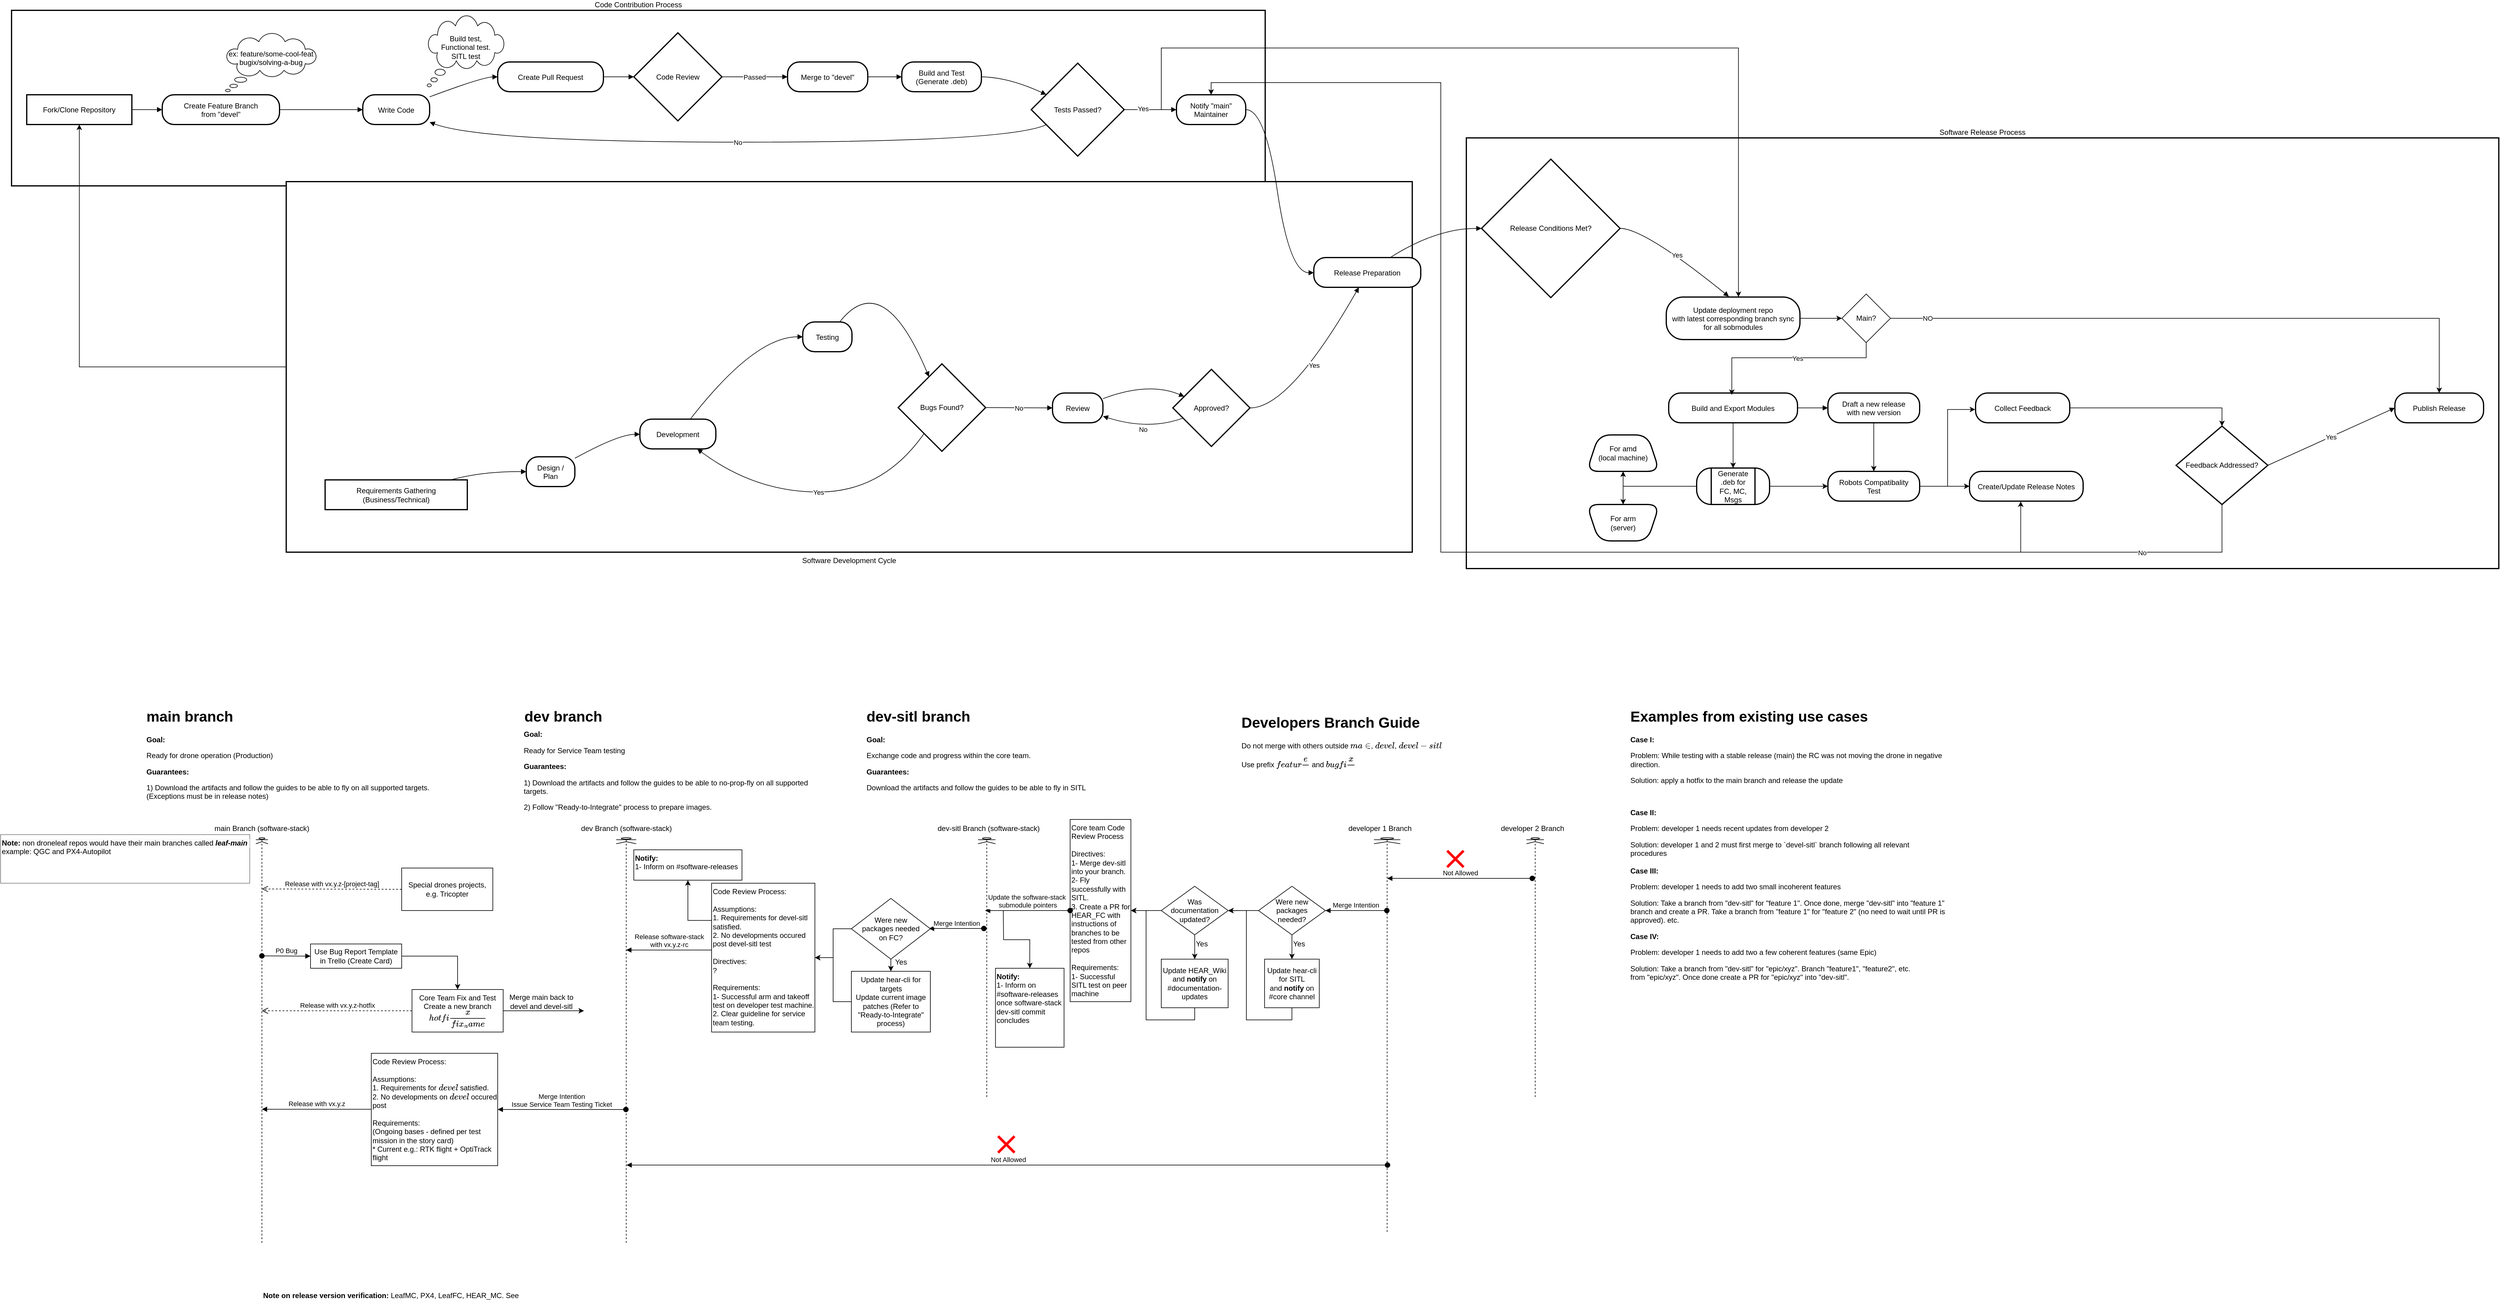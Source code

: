 <mxfile version="26.0.4">
  <diagram name="Page-1" id="acR1WmfLHcCQmbg5mVH3">
    <mxGraphModel dx="1417" dy="1463" grid="1" gridSize="10" guides="1" tooltips="1" connect="1" arrows="1" fold="1" page="1" pageScale="1" pageWidth="850" pageHeight="1100" math="0" shadow="0">
      <root>
        <mxCell id="0" />
        <mxCell id="1" parent="0" />
        <mxCell id="2" value="Software Release Process" style="whiteSpace=wrap;strokeWidth=2;labelPosition=center;verticalLabelPosition=top;align=center;verticalAlign=bottom;" parent="1" vertex="1">
          <mxGeometry x="2402" y="218" width="1699" height="709" as="geometry" />
        </mxCell>
        <mxCell id="3" value="Code Contribution Process" style="whiteSpace=wrap;strokeWidth=2;labelPosition=center;verticalLabelPosition=top;align=center;verticalAlign=bottom;" parent="1" vertex="1">
          <mxGeometry x="8" y="8" width="2063" height="289" as="geometry" />
        </mxCell>
        <mxCell id="6xC_1-eXzZIWzVH8nCW7-71" style="edgeStyle=orthogonalEdgeStyle;rounded=0;orthogonalLoop=1;jettySize=auto;html=1;" parent="1" source="4" target="13" edge="1">
          <mxGeometry relative="1" as="geometry" />
        </mxCell>
        <mxCell id="4" value="Software Development Cycle" style="whiteSpace=wrap;strokeWidth=2;labelPosition=center;verticalLabelPosition=bottom;align=center;verticalAlign=top;" parent="1" vertex="1">
          <mxGeometry x="460" y="290" width="1853" height="610" as="geometry" />
        </mxCell>
        <mxCell id="5" value="Requirements Gathering &#xa;(Business/Technical)" style="whiteSpace=wrap;strokeWidth=2;" parent="1" vertex="1">
          <mxGeometry x="524" y="781" width="234" height="49" as="geometry" />
        </mxCell>
        <mxCell id="6" value="Design /&#xa;Plan" style="rounded=1;arcSize=40;strokeWidth=2" parent="1" vertex="1">
          <mxGeometry x="855" y="743" width="80" height="49" as="geometry" />
        </mxCell>
        <mxCell id="7" value="Development" style="rounded=1;arcSize=40;strokeWidth=2" parent="1" vertex="1">
          <mxGeometry x="1042" y="681" width="125" height="49" as="geometry" />
        </mxCell>
        <mxCell id="8" value="Testing" style="rounded=1;arcSize=40;strokeWidth=2" parent="1" vertex="1">
          <mxGeometry x="1310" y="521" width="81" height="49" as="geometry" />
        </mxCell>
        <mxCell id="9" value="Bugs Found?" style="rhombus;strokeWidth=2;whiteSpace=wrap;" parent="1" vertex="1">
          <mxGeometry x="1467" y="590" width="144" height="144" as="geometry" />
        </mxCell>
        <mxCell id="10" value="Review" style="rounded=1;arcSize=40;strokeWidth=2" parent="1" vertex="1">
          <mxGeometry x="1721" y="638" width="83" height="49" as="geometry" />
        </mxCell>
        <mxCell id="11" value="Approved?" style="rhombus;strokeWidth=2;whiteSpace=wrap;" parent="1" vertex="1">
          <mxGeometry x="1919" y="599" width="127" height="127" as="geometry" />
        </mxCell>
        <mxCell id="12" value="Release Preparation" style="rounded=1;arcSize=40;strokeWidth=2" parent="1" vertex="1">
          <mxGeometry x="2151" y="415" width="176" height="49" as="geometry" />
        </mxCell>
        <mxCell id="13" value="Fork/Clone Repository" style="whiteSpace=wrap;strokeWidth=2;" parent="1" vertex="1">
          <mxGeometry x="33" y="147" width="173" height="49" as="geometry" />
        </mxCell>
        <mxCell id="14" value="Create Feature Branch&#xa;from &quot;devel&quot;" style="rounded=1;arcSize=40;strokeWidth=2" parent="1" vertex="1">
          <mxGeometry x="256" y="147" width="193" height="49" as="geometry" />
        </mxCell>
        <mxCell id="15" value="Write Code" style="rounded=1;arcSize=40;strokeWidth=2" parent="1" vertex="1">
          <mxGeometry x="586" y="147" width="110" height="49" as="geometry" />
        </mxCell>
        <mxCell id="16" value="Create Pull Request" style="rounded=1;arcSize=40;strokeWidth=2" parent="1" vertex="1">
          <mxGeometry x="808" y="93" width="174" height="49" as="geometry" />
        </mxCell>
        <mxCell id="17" value="Code Review" style="rhombus;strokeWidth=2;whiteSpace=wrap;" parent="1" vertex="1">
          <mxGeometry x="1032" y="45" width="145" height="145" as="geometry" />
        </mxCell>
        <mxCell id="18" value="Merge to &quot;devel&quot;" style="rounded=1;arcSize=40;strokeWidth=2" parent="1" vertex="1">
          <mxGeometry x="1285" y="93" width="132" height="49" as="geometry" />
        </mxCell>
        <mxCell id="19" value="Build and Test&#xa;(Generate .deb)" style="rounded=1;arcSize=40;strokeWidth=2" parent="1" vertex="1">
          <mxGeometry x="1473" y="93" width="131" height="49" as="geometry" />
        </mxCell>
        <mxCell id="20" value="Tests Passed?" style="rhombus;strokeWidth=2;whiteSpace=wrap;" parent="1" vertex="1">
          <mxGeometry x="1686" y="95" width="153" height="153" as="geometry" />
        </mxCell>
        <mxCell id="21" value="Notify &quot;main&quot;&#xa;Maintainer" style="rounded=1;arcSize=40;strokeWidth=2" parent="1" vertex="1">
          <mxGeometry x="1925" y="147" width="114" height="49" as="geometry" />
        </mxCell>
        <mxCell id="22" value="Release Conditions Met?" style="rhombus;strokeWidth=2;whiteSpace=wrap;" parent="1" vertex="1">
          <mxGeometry x="2427" y="253" width="228" height="228" as="geometry" />
        </mxCell>
        <mxCell id="6xC_1-eXzZIWzVH8nCW7-74" value="" style="edgeStyle=orthogonalEdgeStyle;rounded=0;orthogonalLoop=1;jettySize=auto;html=1;" parent="1" source="23" target="6xC_1-eXzZIWzVH8nCW7-73" edge="1">
          <mxGeometry relative="1" as="geometry" />
        </mxCell>
        <mxCell id="23" value="Build and Export Modules" style="rounded=1;arcSize=40;strokeWidth=2" parent="1" vertex="1">
          <mxGeometry x="2735" y="638" width="212" height="49" as="geometry" />
        </mxCell>
        <mxCell id="HBGhVWQaQl0VbPI2pzWm-71" style="edgeStyle=orthogonalEdgeStyle;rounded=0;orthogonalLoop=1;jettySize=auto;html=1;" parent="1" source="24" target="HBGhVWQaQl0VbPI2pzWm-70" edge="1">
          <mxGeometry relative="1" as="geometry" />
        </mxCell>
        <mxCell id="24" value="Draft a new release&#xa;with new version" style="rounded=1;arcSize=40;strokeWidth=2" parent="1" vertex="1">
          <mxGeometry x="2997" y="638" width="151" height="49" as="geometry" />
        </mxCell>
        <mxCell id="25" value="Create/Update Release Notes" style="rounded=1;arcSize=40;strokeWidth=2" parent="1" vertex="1">
          <mxGeometry x="3230" y="767" width="187" height="49" as="geometry" />
        </mxCell>
        <mxCell id="HBGhVWQaQl0VbPI2pzWm-75" style="edgeStyle=orthogonalEdgeStyle;rounded=0;orthogonalLoop=1;jettySize=auto;html=1;entryX=0.5;entryY=0;entryDx=0;entryDy=0;" parent="1" source="26" target="27" edge="1">
          <mxGeometry relative="1" as="geometry" />
        </mxCell>
        <mxCell id="26" value="Collect Feedback" style="rounded=1;arcSize=40;strokeWidth=2" parent="1" vertex="1">
          <mxGeometry x="3240" y="638" width="155" height="49" as="geometry" />
        </mxCell>
        <mxCell id="HBGhVWQaQl0VbPI2pzWm-78" style="edgeStyle=orthogonalEdgeStyle;rounded=0;orthogonalLoop=1;jettySize=auto;html=1;entryX=0.5;entryY=0;entryDx=0;entryDy=0;" parent="1" source="27" target="21" edge="1">
          <mxGeometry relative="1" as="geometry">
            <Array as="points">
              <mxPoint x="3646" y="900" />
              <mxPoint x="2360" y="900" />
              <mxPoint x="2360" y="127" />
              <mxPoint x="1982" y="127" />
            </Array>
          </mxGeometry>
        </mxCell>
        <mxCell id="27" value="Feedback Addressed?" style="rhombus;strokeWidth=2;whiteSpace=wrap;" parent="1" vertex="1">
          <mxGeometry x="3570" y="692.5" width="151" height="129" as="geometry" />
        </mxCell>
        <mxCell id="28" value="Publish Release" style="rounded=1;arcSize=40;strokeWidth=2" parent="1" vertex="1">
          <mxGeometry x="3930" y="638" width="146" height="49" as="geometry" />
        </mxCell>
        <mxCell id="29" value="" style="curved=1;startArrow=none;endArrow=block;exitX=0.89;exitY=-0.01;entryX=0;entryY=0.5;" parent="1" source="5" target="6" edge="1">
          <mxGeometry relative="1" as="geometry">
            <Array as="points">
              <mxPoint x="783" y="767" />
            </Array>
          </mxGeometry>
        </mxCell>
        <mxCell id="30" value="" style="curved=1;startArrow=none;endArrow=block;exitX=1;exitY=0.05;entryX=0;entryY=0.51;" parent="1" source="6" target="7" edge="1">
          <mxGeometry relative="1" as="geometry">
            <Array as="points">
              <mxPoint x="1007" y="706" />
            </Array>
          </mxGeometry>
        </mxCell>
        <mxCell id="31" value="" style="curved=1;startArrow=none;endArrow=block;exitX=0.66;exitY=0.01;entryX=0;entryY=0.5;" parent="1" source="7" target="8" edge="1">
          <mxGeometry relative="1" as="geometry">
            <Array as="points">
              <mxPoint x="1231" y="545" />
            </Array>
          </mxGeometry>
        </mxCell>
        <mxCell id="32" value="" style="curved=1;startArrow=none;endArrow=block;exitX=0.75;exitY=0;entryX=0.29;entryY=0;" parent="1" source="8" target="9" edge="1">
          <mxGeometry relative="1" as="geometry">
            <Array as="points">
              <mxPoint x="1442" y="431" />
            </Array>
          </mxGeometry>
        </mxCell>
        <mxCell id="33" value="Yes" style="curved=1;startArrow=none;endArrow=block;exitX=0.15;exitY=1.01;entryX=0.76;entryY=1.01;" parent="1" source="9" target="7" edge="1">
          <mxGeometry relative="1" as="geometry">
            <Array as="points">
              <mxPoint x="1442" y="801" />
              <mxPoint x="1231" y="801" />
            </Array>
          </mxGeometry>
        </mxCell>
        <mxCell id="34" value="No" style="curved=1;startArrow=none;endArrow=block;exitX=1;exitY=0.5;entryX=0;entryY=0.5;" parent="1" source="9" target="10" edge="1">
          <mxGeometry relative="1" as="geometry">
            <Array as="points" />
          </mxGeometry>
        </mxCell>
        <mxCell id="35" value="" style="curved=1;startArrow=none;endArrow=block;exitX=1;exitY=0.19;entryX=0;entryY=0.29;" parent="1" source="10" target="11" edge="1">
          <mxGeometry relative="1" as="geometry">
            <Array as="points">
              <mxPoint x="1879" y="619" />
            </Array>
          </mxGeometry>
        </mxCell>
        <mxCell id="36" value="Yes" style="curved=1;startArrow=none;endArrow=block;exitX=1;exitY=0.5;entryX=0.42;entryY=1.01;" parent="1" source="11" target="12" edge="1">
          <mxGeometry relative="1" as="geometry">
            <Array as="points">
              <mxPoint x="2111" y="663" />
            </Array>
          </mxGeometry>
        </mxCell>
        <mxCell id="37" value="No" style="curved=1;startArrow=none;endArrow=block;exitX=0;exitY=0.68;entryX=1;entryY=0.78;" parent="1" source="11" target="10" edge="1">
          <mxGeometry relative="1" as="geometry">
            <Array as="points">
              <mxPoint x="1879" y="700" />
            </Array>
          </mxGeometry>
        </mxCell>
        <mxCell id="38" value="" style="curved=1;startArrow=none;endArrow=block;exitX=1;exitY=0.5;entryX=0;entryY=0.5;" parent="1" source="13" target="14" edge="1">
          <mxGeometry relative="1" as="geometry">
            <Array as="points" />
          </mxGeometry>
        </mxCell>
        <mxCell id="39" value="" style="curved=1;startArrow=none;endArrow=block;exitX=1;exitY=0.5;entryX=0;entryY=0.5;" parent="1" source="14" target="15" edge="1">
          <mxGeometry relative="1" as="geometry">
            <Array as="points" />
          </mxGeometry>
        </mxCell>
        <mxCell id="40" value="" style="curved=1;startArrow=none;endArrow=block;exitX=1;exitY=0.07;entryX=0;entryY=0.5;" parent="1" source="15" target="16" edge="1">
          <mxGeometry relative="1" as="geometry">
            <Array as="points">
              <mxPoint x="783" y="118" />
            </Array>
          </mxGeometry>
        </mxCell>
        <mxCell id="41" value="" style="curved=1;startArrow=none;endArrow=block;exitX=1;exitY=0.5;entryX=0;entryY=0.5;" parent="1" source="16" target="17" edge="1">
          <mxGeometry relative="1" as="geometry">
            <Array as="points" />
          </mxGeometry>
        </mxCell>
        <mxCell id="42" value="Passed" style="curved=1;startArrow=none;endArrow=block;exitX=1;exitY=0.5;entryX=0;entryY=0.5;" parent="1" source="17" target="18" edge="1">
          <mxGeometry relative="1" as="geometry">
            <Array as="points" />
          </mxGeometry>
        </mxCell>
        <mxCell id="43" value="" style="curved=1;startArrow=none;endArrow=block;exitX=1;exitY=0.5;entryX=0;entryY=0.5;" parent="1" source="18" target="19" edge="1">
          <mxGeometry relative="1" as="geometry">
            <Array as="points" />
          </mxGeometry>
        </mxCell>
        <mxCell id="44" value="" style="curved=1;startArrow=none;endArrow=block;exitX=1.01;exitY=0.5;entryX=0;entryY=0.26;" parent="1" source="19" target="20" edge="1">
          <mxGeometry relative="1" as="geometry">
            <Array as="points">
              <mxPoint x="1648" y="118" />
            </Array>
          </mxGeometry>
        </mxCell>
        <mxCell id="46" value="" style="curved=1;startArrow=none;endArrow=block;exitX=1.01;exitY=0.5;entryX=0;entryY=0.51;" parent="1" source="21" target="12" edge="1">
          <mxGeometry relative="1" as="geometry">
            <Array as="points">
              <mxPoint x="2071" y="171" />
              <mxPoint x="2111" y="440" />
            </Array>
          </mxGeometry>
        </mxCell>
        <mxCell id="47" value="No" style="curved=1;startArrow=none;endArrow=block;exitX=0;exitY=0.74;entryX=1;entryY=0.92;" parent="1" source="20" target="15" edge="1">
          <mxGeometry relative="1" as="geometry">
            <Array as="points">
              <mxPoint x="1648" y="225" />
              <mxPoint x="783" y="225" />
            </Array>
          </mxGeometry>
        </mxCell>
        <mxCell id="48" value="" style="curved=1;startArrow=none;endArrow=block;exitX=0.71;exitY=0.01;entryX=0;entryY=0.5;" parent="1" source="12" target="22" edge="1">
          <mxGeometry relative="1" as="geometry">
            <Array as="points">
              <mxPoint x="2352" y="367" />
            </Array>
          </mxGeometry>
        </mxCell>
        <mxCell id="49" value="Yes" style="curved=1;startArrow=none;endArrow=block;exitX=1;exitY=0.5;entryX=0.468;entryY=-0.012;entryDx=0;entryDy=0;entryPerimeter=0;" parent="1" source="22" target="6xC_1-eXzZIWzVH8nCW7-87" edge="1">
          <mxGeometry relative="1" as="geometry">
            <Array as="points">
              <mxPoint x="2695" y="367" />
            </Array>
          </mxGeometry>
        </mxCell>
        <mxCell id="50" value="" style="curved=1;startArrow=none;endArrow=block;exitX=1;exitY=0.5;entryX=0;entryY=0.5;" parent="1" source="23" target="24" edge="1">
          <mxGeometry relative="1" as="geometry">
            <Array as="points" />
          </mxGeometry>
        </mxCell>
        <mxCell id="54" value="Yes" style="curved=1;startArrow=none;endArrow=block;exitX=1;exitY=0.5;entryX=0;entryY=0.5;" parent="1" source="27" target="28" edge="1">
          <mxGeometry relative="1" as="geometry">
            <Array as="points" />
          </mxGeometry>
        </mxCell>
        <mxCell id="6xC_1-eXzZIWzVH8nCW7-72" value="ex: feature/some-cool-feat&lt;br&gt;&lt;div&gt;bugix/solving-a-bug&lt;/div&gt;&lt;div&gt;&lt;br&gt;&lt;/div&gt;" style="whiteSpace=wrap;html=1;shape=mxgraph.basic.cloud_callout" parent="1" vertex="1">
          <mxGeometry x="360" y="46" width="150" height="96" as="geometry" />
        </mxCell>
        <mxCell id="6xC_1-eXzZIWzVH8nCW7-78" value="" style="edgeStyle=orthogonalEdgeStyle;rounded=0;orthogonalLoop=1;jettySize=auto;html=1;entryX=0.5;entryY=1;entryDx=0;entryDy=0;" parent="1" source="6xC_1-eXzZIWzVH8nCW7-73" target="6xC_1-eXzZIWzVH8nCW7-77" edge="1">
          <mxGeometry relative="1" as="geometry" />
        </mxCell>
        <mxCell id="HBGhVWQaQl0VbPI2pzWm-72" style="edgeStyle=orthogonalEdgeStyle;rounded=0;orthogonalLoop=1;jettySize=auto;html=1;" parent="1" source="6xC_1-eXzZIWzVH8nCW7-73" target="HBGhVWQaQl0VbPI2pzWm-70" edge="1">
          <mxGeometry relative="1" as="geometry" />
        </mxCell>
        <mxCell id="6xC_1-eXzZIWzVH8nCW7-73" value="Generate .deb for&lt;br&gt;FC, MC, Msgs" style="shape=process;whiteSpace=wrap;html=1;backgroundOutline=1;rounded=1;arcSize=40;strokeWidth=2;" parent="1" vertex="1">
          <mxGeometry x="2781" y="761.5" width="120" height="60" as="geometry" />
        </mxCell>
        <mxCell id="6xC_1-eXzZIWzVH8nCW7-77" value="For amd&lt;br&gt;(local machine)" style="shape=trapezoid;perimeter=trapezoidPerimeter;whiteSpace=wrap;html=1;fixedSize=1;rounded=1;arcSize=40;strokeWidth=2;" parent="1" vertex="1">
          <mxGeometry x="2600" y="707" width="120" height="60" as="geometry" />
        </mxCell>
        <mxCell id="6xC_1-eXzZIWzVH8nCW7-79" value="" style="shape=trapezoid;perimeter=trapezoidPerimeter;whiteSpace=wrap;html=1;fixedSize=1;rounded=1;arcSize=40;strokeWidth=2;rotation=-180;" parent="1" vertex="1">
          <mxGeometry x="2600" y="821.5" width="120" height="60" as="geometry" />
        </mxCell>
        <mxCell id="6xC_1-eXzZIWzVH8nCW7-83" style="edgeStyle=orthogonalEdgeStyle;rounded=0;orthogonalLoop=1;jettySize=auto;html=1;entryX=0.5;entryY=1;entryDx=0;entryDy=0;" parent="1" source="6xC_1-eXzZIWzVH8nCW7-73" target="6xC_1-eXzZIWzVH8nCW7-79" edge="1">
          <mxGeometry relative="1" as="geometry" />
        </mxCell>
        <mxCell id="6xC_1-eXzZIWzVH8nCW7-84" value="&lt;div&gt;For arm&lt;/div&gt;&lt;div&gt;(server)&lt;br&gt;&lt;/div&gt;" style="text;html=1;align=center;verticalAlign=middle;whiteSpace=wrap;rounded=0;" parent="1" vertex="1">
          <mxGeometry x="2630" y="837" width="60" height="30" as="geometry" />
        </mxCell>
        <mxCell id="HBGhVWQaQl0VbPI2pzWm-67" style="edgeStyle=orthogonalEdgeStyle;rounded=0;orthogonalLoop=1;jettySize=auto;html=1;" parent="1" source="6xC_1-eXzZIWzVH8nCW7-87" target="HBGhVWQaQl0VbPI2pzWm-63" edge="1">
          <mxGeometry relative="1" as="geometry" />
        </mxCell>
        <mxCell id="6xC_1-eXzZIWzVH8nCW7-87" value="Update deployment repo&#xa;with latest corresponding branch sync&#xa;for all sobmodules" style="rounded=1;arcSize=40;strokeWidth=2" parent="1" vertex="1">
          <mxGeometry x="2731" y="480" width="220" height="70" as="geometry" />
        </mxCell>
        <mxCell id="HBGhVWQaQl0VbPI2pzWm-61" value="Build test,&lt;br&gt;Functional test.&lt;br&gt;SITL test&lt;div&gt;&lt;br&gt;&lt;/div&gt;" style="whiteSpace=wrap;html=1;shape=mxgraph.basic.cloud_callout" parent="1" vertex="1">
          <mxGeometry x="692" y="17" width="127" height="117" as="geometry" />
        </mxCell>
        <mxCell id="HBGhVWQaQl0VbPI2pzWm-62" style="edgeStyle=orthogonalEdgeStyle;rounded=0;orthogonalLoop=1;jettySize=auto;html=1;entryX=0.54;entryY=-0.001;entryDx=0;entryDy=0;entryPerimeter=0;" parent="1" source="20" target="6xC_1-eXzZIWzVH8nCW7-87" edge="1">
          <mxGeometry relative="1" as="geometry">
            <Array as="points">
              <mxPoint x="1900" y="171" />
              <mxPoint x="1900" y="70" />
              <mxPoint x="2850" y="70" />
            </Array>
          </mxGeometry>
        </mxCell>
        <mxCell id="HBGhVWQaQl0VbPI2pzWm-80" style="edgeStyle=orthogonalEdgeStyle;rounded=0;orthogonalLoop=1;jettySize=auto;html=1;" parent="1" source="HBGhVWQaQl0VbPI2pzWm-63" target="28" edge="1">
          <mxGeometry relative="1" as="geometry" />
        </mxCell>
        <mxCell id="HBGhVWQaQl0VbPI2pzWm-81" value="NO" style="edgeLabel;html=1;align=center;verticalAlign=middle;resizable=0;points=[];" parent="HBGhVWQaQl0VbPI2pzWm-80" vertex="1" connectable="0">
          <mxGeometry x="-0.369" y="1" relative="1" as="geometry">
            <mxPoint x="-263" y="1" as="offset" />
          </mxGeometry>
        </mxCell>
        <mxCell id="HBGhVWQaQl0VbPI2pzWm-63" value="Main?" style="rhombus;whiteSpace=wrap;html=1;" parent="1" vertex="1">
          <mxGeometry x="3020" y="475" width="80" height="80" as="geometry" />
        </mxCell>
        <mxCell id="HBGhVWQaQl0VbPI2pzWm-68" style="edgeStyle=orthogonalEdgeStyle;rounded=0;orthogonalLoop=1;jettySize=auto;html=1;entryX=0.49;entryY=0.064;entryDx=0;entryDy=0;entryPerimeter=0;" parent="1" source="HBGhVWQaQl0VbPI2pzWm-63" target="23" edge="1">
          <mxGeometry relative="1" as="geometry">
            <Array as="points">
              <mxPoint x="3060" y="580" />
              <mxPoint x="2839" y="580" />
            </Array>
          </mxGeometry>
        </mxCell>
        <mxCell id="HBGhVWQaQl0VbPI2pzWm-69" value="Yes" style="edgeLabel;html=1;align=center;verticalAlign=middle;resizable=0;points=[];" parent="HBGhVWQaQl0VbPI2pzWm-68" vertex="1" connectable="0">
          <mxGeometry x="-0.1" y="1" relative="1" as="geometry">
            <mxPoint as="offset" />
          </mxGeometry>
        </mxCell>
        <mxCell id="HBGhVWQaQl0VbPI2pzWm-74" style="edgeStyle=orthogonalEdgeStyle;rounded=0;orthogonalLoop=1;jettySize=auto;html=1;" parent="1" source="HBGhVWQaQl0VbPI2pzWm-70" target="25" edge="1">
          <mxGeometry relative="1" as="geometry" />
        </mxCell>
        <mxCell id="HBGhVWQaQl0VbPI2pzWm-70" value="Robots Compatibality&#xa;Test" style="rounded=1;arcSize=40;strokeWidth=2" parent="1" vertex="1">
          <mxGeometry x="2997" y="767" width="151" height="49" as="geometry" />
        </mxCell>
        <mxCell id="HBGhVWQaQl0VbPI2pzWm-73" style="edgeStyle=orthogonalEdgeStyle;rounded=0;orthogonalLoop=1;jettySize=auto;html=1;entryX=-0.004;entryY=0.553;entryDx=0;entryDy=0;entryPerimeter=0;" parent="1" source="HBGhVWQaQl0VbPI2pzWm-70" target="26" edge="1">
          <mxGeometry relative="1" as="geometry" />
        </mxCell>
        <mxCell id="HBGhVWQaQl0VbPI2pzWm-76" style="edgeStyle=orthogonalEdgeStyle;rounded=0;orthogonalLoop=1;jettySize=auto;html=1;entryX=0.451;entryY=1.01;entryDx=0;entryDy=0;entryPerimeter=0;" parent="1" source="27" target="25" edge="1">
          <mxGeometry relative="1" as="geometry">
            <Array as="points">
              <mxPoint x="3646" y="900" />
              <mxPoint x="3314" y="900" />
            </Array>
          </mxGeometry>
        </mxCell>
        <mxCell id="HBGhVWQaQl0VbPI2pzWm-77" value="No" style="edgeLabel;html=1;align=center;verticalAlign=middle;resizable=0;points=[];" parent="HBGhVWQaQl0VbPI2pzWm-76" vertex="1" connectable="0">
          <mxGeometry x="-0.146" y="1" relative="1" as="geometry">
            <mxPoint as="offset" />
          </mxGeometry>
        </mxCell>
        <mxCell id="45" value="Yes" style="curved=1;startArrow=none;endArrow=block;exitX=1;exitY=0.5;entryX=0;entryY=0.5;entryDx=0;entryDy=0;" parent="1" target="21" edge="1">
          <mxGeometry x="-0.233" y="1" relative="1" as="geometry">
            <Array as="points" />
            <mxPoint x="1837" y="171.5" as="sourcePoint" />
            <mxPoint x="1923" y="171.5" as="targetPoint" />
            <mxPoint y="-1" as="offset" />
          </mxGeometry>
        </mxCell>
        <mxCell id="6dfiyO4DCfQlSEujeqz_-54" value="" style="shape=umlLifeline;perimeter=lifelinePerimeter;whiteSpace=wrap;html=1;container=1;dropTarget=0;collapsible=0;recursiveResize=0;outlineConnect=0;portConstraint=eastwest;newEdgeStyle={&quot;curved&quot;:0,&quot;rounded&quot;:0};participant=umlActor;size=10;" parent="1" vertex="1">
          <mxGeometry x="410" y="1370" width="20" height="670" as="geometry" />
        </mxCell>
        <mxCell id="6dfiyO4DCfQlSEujeqz_-57" value="P0 Bug" style="html=1;verticalAlign=bottom;startArrow=oval;startFill=1;endArrow=block;startSize=8;curved=0;rounded=0;" parent="1" edge="1">
          <mxGeometry width="60" relative="1" as="geometry">
            <mxPoint x="420" y="1564.62" as="sourcePoint" />
            <mxPoint x="500" y="1565" as="targetPoint" />
          </mxGeometry>
        </mxCell>
        <mxCell id="6dfiyO4DCfQlSEujeqz_-60" style="edgeStyle=orthogonalEdgeStyle;rounded=0;orthogonalLoop=1;jettySize=auto;html=1;exitX=1;exitY=0.5;exitDx=0;exitDy=0;entryX=0.5;entryY=0;entryDx=0;entryDy=0;" parent="1" source="6dfiyO4DCfQlSEujeqz_-58" target="6dfiyO4DCfQlSEujeqz_-59" edge="1">
          <mxGeometry relative="1" as="geometry" />
        </mxCell>
        <mxCell id="6dfiyO4DCfQlSEujeqz_-58" value="Use Bug Report Template in Trello (Create Card)" style="rounded=0;whiteSpace=wrap;html=1;" parent="1" vertex="1">
          <mxGeometry x="500" y="1545" width="150" height="40" as="geometry" />
        </mxCell>
        <mxCell id="od1tJyb02S_DrZiKHdWB-63" style="edgeStyle=orthogonalEdgeStyle;rounded=0;orthogonalLoop=1;jettySize=auto;html=1;exitX=1;exitY=0.5;exitDx=0;exitDy=0;" parent="1" source="6dfiyO4DCfQlSEujeqz_-59" edge="1">
          <mxGeometry relative="1" as="geometry">
            <mxPoint x="950" y="1655" as="targetPoint" />
          </mxGeometry>
        </mxCell>
        <mxCell id="6dfiyO4DCfQlSEujeqz_-59" value="Core Team Fix and Test&lt;br&gt;Create a new branch&lt;br&gt;`hotfix/[fix_name]`" style="rounded=0;whiteSpace=wrap;html=1;" parent="1" vertex="1">
          <mxGeometry x="667" y="1620" width="150" height="70" as="geometry" />
        </mxCell>
        <mxCell id="6dfiyO4DCfQlSEujeqz_-62" value="Release with vx.y.z-hotfix" style="html=1;verticalAlign=bottom;endArrow=open;dashed=1;endSize=8;curved=0;rounded=0;exitX=0;exitY=0.5;exitDx=0;exitDy=0;" parent="1" source="6dfiyO4DCfQlSEujeqz_-59" edge="1">
          <mxGeometry relative="1" as="geometry">
            <mxPoint x="650" y="1655" as="sourcePoint" />
            <mxPoint x="420" y="1655" as="targetPoint" />
          </mxGeometry>
        </mxCell>
        <mxCell id="6dfiyO4DCfQlSEujeqz_-63" value="main Branch (software-stack)" style="text;html=1;align=center;verticalAlign=middle;whiteSpace=wrap;rounded=0;" parent="1" vertex="1">
          <mxGeometry x="330" y="1340" width="180" height="30" as="geometry" />
        </mxCell>
        <mxCell id="6dfiyO4DCfQlSEujeqz_-64" value="dev Branch (software-stack)" style="text;html=1;align=center;verticalAlign=middle;whiteSpace=wrap;rounded=0;" parent="1" vertex="1">
          <mxGeometry x="940" y="1340" width="160" height="30" as="geometry" />
        </mxCell>
        <mxCell id="6dfiyO4DCfQlSEujeqz_-65" value="" style="shape=umlLifeline;perimeter=lifelinePerimeter;whiteSpace=wrap;html=1;container=1;dropTarget=0;collapsible=0;recursiveResize=0;outlineConnect=0;portConstraint=eastwest;newEdgeStyle={&quot;curved&quot;:0,&quot;rounded&quot;:0};participant=umlActor;size=10;" parent="1" vertex="1">
          <mxGeometry x="1003" y="1370" width="33" height="670" as="geometry" />
        </mxCell>
        <mxCell id="6dfiyO4DCfQlSEujeqz_-67" value="dev-sitl Branch (software-stack)" style="text;html=1;align=center;verticalAlign=middle;whiteSpace=wrap;rounded=0;" parent="1" vertex="1">
          <mxGeometry x="1530" y="1340" width="172" height="30" as="geometry" />
        </mxCell>
        <mxCell id="6dfiyO4DCfQlSEujeqz_-68" value="" style="shape=umlLifeline;perimeter=lifelinePerimeter;whiteSpace=wrap;html=1;container=1;dropTarget=0;collapsible=0;recursiveResize=0;outlineConnect=0;portConstraint=eastwest;newEdgeStyle={&quot;curved&quot;:0,&quot;rounded&quot;:0};participant=umlActor;size=10;" parent="1" vertex="1">
          <mxGeometry x="1598.5" y="1370" width="28.67" height="430" as="geometry" />
        </mxCell>
        <mxCell id="6dfiyO4DCfQlSEujeqz_-70" value="developer 1 Branch" style="text;html=1;align=center;verticalAlign=middle;whiteSpace=wrap;rounded=0;" parent="1" vertex="1">
          <mxGeometry x="2190" y="1340" width="140" height="30" as="geometry" />
        </mxCell>
        <mxCell id="6dfiyO4DCfQlSEujeqz_-71" value="developer 2 Branch" style="text;html=1;align=center;verticalAlign=middle;whiteSpace=wrap;rounded=0;" parent="1" vertex="1">
          <mxGeometry x="2441" y="1340" width="140" height="30" as="geometry" />
        </mxCell>
        <mxCell id="6dfiyO4DCfQlSEujeqz_-72" value="&lt;h1 style=&quot;margin-top: 0px;&quot;&gt;Developers Branch Guide&lt;/h1&gt;&lt;p&gt;Do not merge with others outside `main`, `devel`, `devel-sitl`&lt;/p&gt;&lt;p&gt;Use prefix `feature/` and `bugfix/`&lt;/p&gt;&lt;p&gt;&lt;br&gt;&lt;/p&gt;" style="text;html=1;whiteSpace=wrap;overflow=hidden;rounded=0;" parent="1" vertex="1">
          <mxGeometry x="2030" y="1160" width="360" height="140" as="geometry" />
        </mxCell>
        <mxCell id="6dfiyO4DCfQlSEujeqz_-73" value="" style="shape=umlLifeline;perimeter=lifelinePerimeter;whiteSpace=wrap;html=1;container=1;dropTarget=0;collapsible=0;recursiveResize=0;outlineConnect=0;portConstraint=eastwest;newEdgeStyle={&quot;curved&quot;:0,&quot;rounded&quot;:0};participant=umlActor;size=10;" parent="1" vertex="1">
          <mxGeometry x="2250" y="1370" width="43.34" height="650" as="geometry" />
        </mxCell>
        <mxCell id="6dfiyO4DCfQlSEujeqz_-74" value="" style="shape=umlLifeline;perimeter=lifelinePerimeter;whiteSpace=wrap;html=1;container=1;dropTarget=0;collapsible=0;recursiveResize=0;outlineConnect=0;portConstraint=eastwest;newEdgeStyle={&quot;curved&quot;:0,&quot;rounded&quot;:0};participant=umlActor;size=10;" parent="1" vertex="1">
          <mxGeometry x="2501" y="1370" width="28.67" height="430" as="geometry" />
        </mxCell>
        <mxCell id="6dfiyO4DCfQlSEujeqz_-75" value="Not Allowed" style="html=1;verticalAlign=bottom;startArrow=oval;startFill=1;endArrow=block;startSize=8;curved=0;rounded=0;" parent="1" target="6dfiyO4DCfQlSEujeqz_-73" edge="1">
          <mxGeometry x="-0.003" width="60" relative="1" as="geometry">
            <mxPoint x="2510.5" y="1437" as="sourcePoint" />
            <mxPoint x="2270" y="1437" as="targetPoint" />
            <mxPoint as="offset" />
          </mxGeometry>
        </mxCell>
        <mxCell id="6dfiyO4DCfQlSEujeqz_-76" value="" style="shape=mxgraph.mockup.markup.redX;fillColor=#ff0000;html=1;shadow=0;whiteSpace=wrap;strokeColor=none;" parent="1" vertex="1">
          <mxGeometry x="2369" y="1390" width="30" height="30" as="geometry" />
        </mxCell>
        <mxCell id="6dfiyO4DCfQlSEujeqz_-78" value="Merge Intention" style="html=1;verticalAlign=bottom;startArrow=oval;startFill=1;endArrow=block;startSize=8;curved=0;rounded=0;entryX=1;entryY=0.5;entryDx=0;entryDy=0;" parent="1" source="6dfiyO4DCfQlSEujeqz_-73" target="6dfiyO4DCfQlSEujeqz_-79" edge="1">
          <mxGeometry x="0.005" width="60" relative="1" as="geometry">
            <mxPoint x="2260.33" y="1490" as="sourcePoint" />
            <mxPoint x="2150" y="1490" as="targetPoint" />
            <mxPoint as="offset" />
          </mxGeometry>
        </mxCell>
        <mxCell id="6dfiyO4DCfQlSEujeqz_-90" style="edgeStyle=orthogonalEdgeStyle;rounded=0;orthogonalLoop=1;jettySize=auto;html=1;exitX=0;exitY=0.5;exitDx=0;exitDy=0;" parent="1" source="6dfiyO4DCfQlSEujeqz_-79" edge="1">
          <mxGeometry relative="1" as="geometry">
            <mxPoint x="2010" y="1490.273" as="targetPoint" />
          </mxGeometry>
        </mxCell>
        <mxCell id="6dfiyO4DCfQlSEujeqz_-79" value="Were new packages needed?" style="rhombus;whiteSpace=wrap;html=1;spacingLeft=12;spacingRight=12;" parent="1" vertex="1">
          <mxGeometry x="2060" y="1450" width="110" height="80" as="geometry" />
        </mxCell>
        <mxCell id="6dfiyO4DCfQlSEujeqz_-80" value="" style="endArrow=classic;html=1;rounded=0;exitX=0.5;exitY=1;exitDx=0;exitDy=0;entryX=0.5;entryY=0;entryDx=0;entryDy=0;" parent="1" source="6dfiyO4DCfQlSEujeqz_-79" target="6dfiyO4DCfQlSEujeqz_-82" edge="1">
          <mxGeometry width="50" height="50" relative="1" as="geometry">
            <mxPoint x="1980" y="1610" as="sourcePoint" />
            <mxPoint x="2095" y="1570" as="targetPoint" />
          </mxGeometry>
        </mxCell>
        <mxCell id="6dfiyO4DCfQlSEujeqz_-81" value="Yes" style="text;html=1;align=left;verticalAlign=middle;whiteSpace=wrap;rounded=0;" parent="1" vertex="1">
          <mxGeometry x="2115" y="1530" width="60" height="30" as="geometry" />
        </mxCell>
        <mxCell id="6dfiyO4DCfQlSEujeqz_-89" style="edgeStyle=orthogonalEdgeStyle;rounded=0;orthogonalLoop=1;jettySize=auto;html=1;exitX=0.5;exitY=1;exitDx=0;exitDy=0;entryX=1;entryY=0.5;entryDx=0;entryDy=0;" parent="1" source="6dfiyO4DCfQlSEujeqz_-82" target="6dfiyO4DCfQlSEujeqz_-85" edge="1">
          <mxGeometry relative="1" as="geometry" />
        </mxCell>
        <mxCell id="6dfiyO4DCfQlSEujeqz_-82" value="Update hear-cli for SITL&lt;div&gt;and &lt;b&gt;notify&lt;/b&gt; on #core channel&lt;/div&gt;" style="rounded=0;whiteSpace=wrap;html=1;" parent="1" vertex="1">
          <mxGeometry x="2070" y="1570" width="90" height="80" as="geometry" />
        </mxCell>
        <mxCell id="od1tJyb02S_DrZiKHdWB-57" style="edgeStyle=orthogonalEdgeStyle;rounded=0;orthogonalLoop=1;jettySize=auto;html=1;entryX=0.5;entryY=0;entryDx=0;entryDy=0;" parent="1" target="od1tJyb02S_DrZiKHdWB-56" edge="1">
          <mxGeometry relative="1" as="geometry">
            <mxPoint x="1640" y="1490" as="sourcePoint" />
          </mxGeometry>
        </mxCell>
        <mxCell id="6dfiyO4DCfQlSEujeqz_-83" value="Core team Code Review Process&lt;div&gt;&lt;br&gt;&lt;/div&gt;&lt;div&gt;Directives:&lt;/div&gt;&lt;div&gt;1- Merge dev-sitl into your branch.&lt;/div&gt;&lt;div&gt;2- Fly successfully with SITL.&lt;br&gt;3. Create a PR for HEAR_FC with instructions of branches to be tested from other repos&amp;nbsp;&lt;/div&gt;&lt;div&gt;&lt;br&gt;&lt;/div&gt;&lt;div&gt;Requirements:&lt;/div&gt;&lt;div&gt;1- Successful SITL test on peer machine&lt;/div&gt;" style="rounded=0;whiteSpace=wrap;html=1;align=left;verticalAlign=top;" parent="1" vertex="1">
          <mxGeometry x="1750" y="1340" width="100" height="300" as="geometry" />
        </mxCell>
        <mxCell id="6dfiyO4DCfQlSEujeqz_-84" value="Update the software-stack&amp;nbsp;&lt;div&gt;submodule pointers&lt;/div&gt;" style="html=1;verticalAlign=bottom;startArrow=oval;startFill=1;endArrow=block;startSize=8;curved=0;rounded=0;exitX=0;exitY=0.5;exitDx=0;exitDy=0;" parent="1" source="6dfiyO4DCfQlSEujeqz_-83" edge="1">
          <mxGeometry x="0.005" width="60" relative="1" as="geometry">
            <mxPoint x="1720.33" y="1489.55" as="sourcePoint" />
            <mxPoint x="1610" y="1490" as="targetPoint" />
            <mxPoint as="offset" />
          </mxGeometry>
        </mxCell>
        <mxCell id="6dfiyO4DCfQlSEujeqz_-91" style="edgeStyle=orthogonalEdgeStyle;rounded=0;orthogonalLoop=1;jettySize=auto;html=1;exitX=0;exitY=0.5;exitDx=0;exitDy=0;entryX=1;entryY=0.5;entryDx=0;entryDy=0;" parent="1" source="6dfiyO4DCfQlSEujeqz_-85" target="6dfiyO4DCfQlSEujeqz_-83" edge="1">
          <mxGeometry relative="1" as="geometry" />
        </mxCell>
        <mxCell id="6dfiyO4DCfQlSEujeqz_-85" value="Was documentation updated?" style="rhombus;whiteSpace=wrap;html=1;spacingLeft=12;spacingRight=12;" parent="1" vertex="1">
          <mxGeometry x="1900" y="1450" width="110" height="80" as="geometry" />
        </mxCell>
        <mxCell id="6dfiyO4DCfQlSEujeqz_-86" value="" style="endArrow=classic;html=1;rounded=0;exitX=0.5;exitY=1;exitDx=0;exitDy=0;" parent="1" source="6dfiyO4DCfQlSEujeqz_-85" edge="1">
          <mxGeometry width="50" height="50" relative="1" as="geometry">
            <mxPoint x="1840" y="1610" as="sourcePoint" />
            <mxPoint x="1955" y="1570" as="targetPoint" />
          </mxGeometry>
        </mxCell>
        <mxCell id="6dfiyO4DCfQlSEujeqz_-87" value="Yes" style="text;html=1;align=left;verticalAlign=middle;whiteSpace=wrap;rounded=0;" parent="1" vertex="1">
          <mxGeometry x="1955" y="1530" width="60" height="30" as="geometry" />
        </mxCell>
        <mxCell id="6dfiyO4DCfQlSEujeqz_-92" style="edgeStyle=orthogonalEdgeStyle;rounded=0;orthogonalLoop=1;jettySize=auto;html=1;exitX=0.5;exitY=1;exitDx=0;exitDy=0;entryX=1;entryY=0.5;entryDx=0;entryDy=0;" parent="1" source="6dfiyO4DCfQlSEujeqz_-88" target="6dfiyO4DCfQlSEujeqz_-83" edge="1">
          <mxGeometry relative="1" as="geometry" />
        </mxCell>
        <mxCell id="6dfiyO4DCfQlSEujeqz_-88" value="Update HEAR_Wiki and &lt;b&gt;notify&lt;/b&gt; on #documentation-updates" style="rounded=0;whiteSpace=wrap;html=1;" parent="1" vertex="1">
          <mxGeometry x="1900" y="1570" width="110" height="80" as="geometry" />
        </mxCell>
        <mxCell id="6dfiyO4DCfQlSEujeqz_-93" value="Merge Intention" style="html=1;verticalAlign=bottom;startArrow=oval;startFill=1;endArrow=block;startSize=8;curved=0;rounded=0;entryX=1;entryY=0.5;entryDx=0;entryDy=0;" parent="1" edge="1">
          <mxGeometry x="0.005" width="60" relative="1" as="geometry">
            <mxPoint x="1608" y="1519.55" as="sourcePoint" />
            <mxPoint x="1517.67" y="1519.55" as="targetPoint" />
            <mxPoint as="offset" />
          </mxGeometry>
        </mxCell>
        <mxCell id="6dfiyO4DCfQlSEujeqz_-96" style="edgeStyle=orthogonalEdgeStyle;rounded=0;orthogonalLoop=1;jettySize=auto;html=1;exitX=0.5;exitY=1;exitDx=0;exitDy=0;entryX=0.5;entryY=0;entryDx=0;entryDy=0;" parent="1" source="6dfiyO4DCfQlSEujeqz_-94" target="6dfiyO4DCfQlSEujeqz_-95" edge="1">
          <mxGeometry relative="1" as="geometry" />
        </mxCell>
        <mxCell id="6dfiyO4DCfQlSEujeqz_-101" style="edgeStyle=orthogonalEdgeStyle;rounded=0;orthogonalLoop=1;jettySize=auto;html=1;exitX=0;exitY=0.5;exitDx=0;exitDy=0;entryX=1;entryY=0.5;entryDx=0;entryDy=0;" parent="1" source="6dfiyO4DCfQlSEujeqz_-94" target="6dfiyO4DCfQlSEujeqz_-104" edge="1">
          <mxGeometry relative="1" as="geometry">
            <mxPoint x="1330" y="1520" as="targetPoint" />
          </mxGeometry>
        </mxCell>
        <mxCell id="6dfiyO4DCfQlSEujeqz_-94" value="Were new packages needed on FC?" style="rhombus;whiteSpace=wrap;html=1;spacingLeft=12;spacingRight=12;" parent="1" vertex="1">
          <mxGeometry x="1390" y="1470" width="130" height="100" as="geometry" />
        </mxCell>
        <mxCell id="6dfiyO4DCfQlSEujeqz_-100" style="edgeStyle=orthogonalEdgeStyle;rounded=0;orthogonalLoop=1;jettySize=auto;html=1;exitX=0;exitY=0.5;exitDx=0;exitDy=0;entryX=1;entryY=0.5;entryDx=0;entryDy=0;" parent="1" source="6dfiyO4DCfQlSEujeqz_-95" target="6dfiyO4DCfQlSEujeqz_-104" edge="1">
          <mxGeometry relative="1" as="geometry">
            <mxPoint x="1330" y="1520" as="targetPoint" />
          </mxGeometry>
        </mxCell>
        <mxCell id="6dfiyO4DCfQlSEujeqz_-95" value="Update hear-cli for targets&lt;div&gt;Update current image patches (Refer to &quot;Ready-to-Integrate&quot; process)&lt;/div&gt;" style="rounded=0;whiteSpace=wrap;html=1;" parent="1" vertex="1">
          <mxGeometry x="1390" y="1590" width="130" height="100" as="geometry" />
        </mxCell>
        <mxCell id="6dfiyO4DCfQlSEujeqz_-102" value="Yes" style="text;html=1;align=left;verticalAlign=middle;whiteSpace=wrap;rounded=0;" parent="1" vertex="1">
          <mxGeometry x="1460" y="1560" width="60" height="30" as="geometry" />
        </mxCell>
        <mxCell id="od1tJyb02S_DrZiKHdWB-59" style="edgeStyle=orthogonalEdgeStyle;rounded=0;orthogonalLoop=1;jettySize=auto;html=1;exitX=0;exitY=0.25;exitDx=0;exitDy=0;entryX=0.5;entryY=1;entryDx=0;entryDy=0;" parent="1" source="6dfiyO4DCfQlSEujeqz_-104" target="od1tJyb02S_DrZiKHdWB-58" edge="1">
          <mxGeometry relative="1" as="geometry" />
        </mxCell>
        <mxCell id="6dfiyO4DCfQlSEujeqz_-104" value="Code Review Process:&lt;div&gt;&lt;br&gt;Assumptions:&lt;/div&gt;&lt;div&gt;1. Requirements for devel-sitl satisfied.&lt;/div&gt;&lt;div&gt;2. No developments occured post devel-sitl test&lt;br&gt;&lt;br&gt;Directives:&lt;/div&gt;&lt;div&gt;?&lt;br&gt;&lt;br&gt;&lt;/div&gt;&lt;div&gt;Requirements:&lt;/div&gt;&lt;div&gt;1- Successful arm and takeoff test on developer test machine.&lt;/div&gt;&lt;div&gt;2. Clear guideline for service team testing.&lt;br&gt;&lt;/div&gt;" style="rounded=0;whiteSpace=wrap;html=1;align=left;verticalAlign=top;" parent="1" vertex="1">
          <mxGeometry x="1160" y="1445" width="170" height="245" as="geometry" />
        </mxCell>
        <mxCell id="6dfiyO4DCfQlSEujeqz_-106" value="&lt;h1 style=&quot;margin-top: 0px;&quot;&gt;&lt;span style=&quot;background-color: initial;&quot;&gt;dev-sitl branch&lt;/span&gt;&lt;/h1&gt;&lt;p&gt;&lt;span style=&quot;background-color: initial;&quot;&gt;&lt;b&gt;Goal:&lt;/b&gt;&lt;/span&gt;&lt;/p&gt;&lt;p style=&quot;margin-top: 0px;&quot;&gt;&lt;span style=&quot;font-size: 12px; font-weight: 400;&quot;&gt;Exchange code and progress within the core team.&lt;/span&gt;&lt;/p&gt;&lt;p&gt;&lt;span style=&quot;background-color: initial;&quot;&gt;&lt;b&gt;Guarantees:&lt;/b&gt;&lt;/span&gt;&lt;/p&gt;&lt;div&gt;&lt;span style=&quot;background-color: initial;&quot;&gt;Download the artifacts and follow the guides to be able to fly in SITL&lt;/span&gt;&lt;br&gt;&lt;/div&gt;" style="text;html=1;whiteSpace=wrap;overflow=hidden;rounded=0;" parent="1" vertex="1">
          <mxGeometry x="1412.83" y="1150" width="400" height="180" as="geometry" />
        </mxCell>
        <mxCell id="6dfiyO4DCfQlSEujeqz_-107" value="&lt;h1 style=&quot;margin-top: 0px;&quot;&gt;&lt;span style=&quot;background-color: initial;&quot;&gt;dev branch&lt;/span&gt;&lt;/h1&gt;&lt;div&gt;&lt;h1 style=&quot;margin-top: 0px;&quot;&gt;&lt;br&gt;&lt;/h1&gt;&lt;/div&gt;" style="text;html=1;whiteSpace=wrap;overflow=hidden;rounded=0;" parent="1" vertex="1">
          <mxGeometry x="850" y="1150" width="530" height="40" as="geometry" />
        </mxCell>
        <mxCell id="6dfiyO4DCfQlSEujeqz_-108" value="&lt;h1 style=&quot;margin-top: 0px;&quot;&gt;&lt;span style=&quot;background-color: initial;&quot;&gt;main branch&lt;/span&gt;&lt;/h1&gt;&lt;h1 style=&quot;margin-top: 0px;&quot;&gt;&lt;p style=&quot;font-size: 12px; font-weight: 400;&quot;&gt;&lt;span style=&quot;background-color: initial;&quot;&gt;&lt;b&gt;Goal:&lt;/b&gt;&lt;/span&gt;&lt;/p&gt;&lt;p style=&quot;font-size: 12px; font-weight: 400;&quot;&gt;&lt;span style=&quot;background-color: initial;&quot;&gt;Ready for drone operation (Production)&lt;/span&gt;&lt;/p&gt;&lt;p style=&quot;font-size: 12px; font-weight: 400;&quot;&gt;&lt;span style=&quot;background-color: initial;&quot;&gt;&lt;b&gt;Guarantees:&lt;/b&gt;&lt;/span&gt;&lt;/p&gt;&lt;p style=&quot;font-size: 12px; font-weight: 400;&quot;&gt;&lt;span style=&quot;background-color: initial;&quot;&gt;1) Download the artifacts and follow the guides to be able to fly on all supported targets. (Exceptions must be in release notes)&lt;/span&gt;&lt;/p&gt;&lt;/h1&gt;" style="text;html=1;whiteSpace=wrap;overflow=hidden;rounded=0;" parent="1" vertex="1">
          <mxGeometry x="228" y="1150" width="530" height="190" as="geometry" />
        </mxCell>
        <mxCell id="6dfiyO4DCfQlSEujeqz_-109" value="Special drones projects, e.g. Tricopter" style="rounded=0;whiteSpace=wrap;html=1;" parent="1" vertex="1">
          <mxGeometry x="650" y="1420" width="150" height="70" as="geometry" />
        </mxCell>
        <mxCell id="6dfiyO4DCfQlSEujeqz_-110" value="Release with vx.y.z-[project-tag]" style="html=1;verticalAlign=bottom;endArrow=open;dashed=1;endSize=8;curved=0;rounded=0;exitX=0;exitY=0.5;exitDx=0;exitDy=0;" parent="1" source="6dfiyO4DCfQlSEujeqz_-109" edge="1">
          <mxGeometry relative="1" as="geometry">
            <mxPoint x="650" y="1455" as="sourcePoint" />
            <mxPoint x="420" y="1454.41" as="targetPoint" />
          </mxGeometry>
        </mxCell>
        <mxCell id="6dfiyO4DCfQlSEujeqz_-111" value="&lt;div style=&quot;text-align: left;&quot;&gt;&lt;p style=&quot;text-align: left;&quot;&gt;&lt;span style=&quot;font-size: 12px; background-color: initial;&quot;&gt;&lt;b&gt;Goal:&lt;/b&gt;&lt;/span&gt;&lt;/p&gt;&lt;p style=&quot;text-align: left;&quot;&gt;&lt;span style=&quot;font-size: 12px; background-color: initial;&quot;&gt;Ready for Service Team testing&lt;/span&gt;&lt;/p&gt;&lt;p style=&quot;text-align: left;&quot;&gt;&lt;span style=&quot;font-size: 12px; background-color: initial;&quot;&gt;&lt;b&gt;Guarantees:&lt;/b&gt;&lt;/span&gt;&lt;/p&gt;&lt;p style=&quot;text-align: left;&quot;&gt;&lt;span style=&quot;font-size: 12px; font-weight: 400; background-color: initial;&quot;&gt;1) Download the artifacts and follow the guides to be able to no-prop-fly on all supported targets.&lt;/span&gt;&lt;/p&gt;&lt;p style=&quot;text-align: left;&quot;&gt;2) Follow &quot;Ready-to-Integrate&quot; process to prepare images.&lt;/p&gt;&lt;/div&gt;" style="text;html=1;align=center;verticalAlign=middle;whiteSpace=wrap;rounded=0;" parent="1" vertex="1">
          <mxGeometry x="849.5" y="1190" width="510" height="140" as="geometry" />
        </mxCell>
        <mxCell id="6dfiyO4DCfQlSEujeqz_-120" value="Release software-stack&lt;br&gt;with vx.y.z-rc" style="html=1;verticalAlign=bottom;endArrow=block;curved=0;rounded=0;" parent="1" target="6dfiyO4DCfQlSEujeqz_-65" edge="1">
          <mxGeometry relative="1" as="geometry">
            <mxPoint x="1160" y="1555" as="sourcePoint" />
            <mxPoint x="1029.49" y="1555.0" as="targetPoint" />
          </mxGeometry>
        </mxCell>
        <mxCell id="6dfiyO4DCfQlSEujeqz_-138" value="Merge Intention&lt;div&gt;Issue Service Team Testing Ticket&lt;/div&gt;" style="html=1;verticalAlign=bottom;startArrow=oval;startFill=1;endArrow=block;startSize=8;curved=0;rounded=0;entryX=1;entryY=0.5;entryDx=0;entryDy=0;" parent="1" target="6dfiyO4DCfQlSEujeqz_-141" edge="1">
          <mxGeometry x="0.005" width="60" relative="1" as="geometry">
            <mxPoint x="1019" y="1817.5" as="sourcePoint" />
            <mxPoint x="870" y="1830" as="targetPoint" />
            <mxPoint as="offset" />
          </mxGeometry>
        </mxCell>
        <mxCell id="6dfiyO4DCfQlSEujeqz_-139" value="Not Allowed" style="html=1;verticalAlign=bottom;startArrow=oval;startFill=1;endArrow=block;startSize=8;curved=0;rounded=0;" parent="1" edge="1">
          <mxGeometry x="-0.003" width="60" relative="1" as="geometry">
            <mxPoint x="2272.32" y="1909" as="sourcePoint" />
            <mxPoint x="1020.002" y="1909.0" as="targetPoint" />
            <mxPoint as="offset" />
          </mxGeometry>
        </mxCell>
        <mxCell id="6dfiyO4DCfQlSEujeqz_-140" value="" style="shape=mxgraph.mockup.markup.redX;fillColor=#ff0000;html=1;shadow=0;whiteSpace=wrap;strokeColor=none;" parent="1" vertex="1">
          <mxGeometry x="1630" y="1860" width="30" height="30" as="geometry" />
        </mxCell>
        <mxCell id="6dfiyO4DCfQlSEujeqz_-141" value="Code Review Process:&lt;div&gt;&lt;br&gt;Assumptions:&lt;/div&gt;&lt;div&gt;1. Requirements for `devel` satisfied.&lt;/div&gt;&lt;div&gt;2. No developments on `devel` occured post&amp;nbsp;&lt;br&gt;&lt;br&gt;&lt;/div&gt;&lt;div&gt;Requirements:&lt;/div&gt;&lt;div&gt;(Ongoing bases - defined per test mission in the story card)&lt;/div&gt;&lt;div&gt;* Current e.g.: RTK flight + OptiTrack flight&lt;/div&gt;" style="rounded=0;whiteSpace=wrap;html=1;align=left;verticalAlign=top;" parent="1" vertex="1">
          <mxGeometry x="600" y="1725" width="208" height="185" as="geometry" />
        </mxCell>
        <mxCell id="od1tJyb02S_DrZiKHdWB-55" value="&lt;h1 style=&quot;margin-top: 0px;&quot;&gt;Examples from existing use cases&lt;/h1&gt;&lt;p&gt;&lt;b&gt;Case I:&amp;nbsp;&lt;/b&gt;&lt;/p&gt;&lt;p&gt;Problem: While testing with a stable release (main) the RC was not moving the drone in negative direction.&amp;nbsp;&lt;/p&gt;&lt;p&gt;Solution: apply a hotfix to the main branch and release the update&lt;/p&gt;&lt;p&gt;&lt;br&gt;&lt;/p&gt;&lt;p&gt;&lt;b&gt;Case II:&lt;/b&gt;&lt;/p&gt;&lt;p&gt;Problem: developer 1 needs recent updates from developer 2&lt;/p&gt;&lt;p&gt;Solution: developer 1 and 2 must first merge to `&lt;span style=&quot;text-align: center; background-color: initial;&quot;&gt;devel-sitl` branch following all relevant procedures&lt;br&gt;&lt;br&gt;&lt;b&gt;Case III:&lt;/b&gt;&lt;/span&gt;&lt;/p&gt;&lt;p&gt;Problem: developer 1 needs to add two small incoherent features&lt;/p&gt;&lt;p&gt;Solution: Take a branch from &quot;dev-sitl&quot; for &quot;feature 1&quot;. Once done, merge &quot;dev-sitl&quot; into &quot;feature 1&quot; branch and create a PR. Take a branch from &quot;feature 1&quot; for &quot;feature 2&quot; (no need to wait until PR is approved). etc.&lt;/p&gt;&lt;p&gt;&lt;span style=&quot;text-align: center; background-color: initial;&quot;&gt;&lt;b&gt;Case IV:&lt;/b&gt;&lt;/span&gt;&lt;/p&gt;&lt;p&gt;Problem: developer 1 needs to add two a few coherent features (same Epic)&lt;/p&gt;&lt;p&gt;Solution: Take a branch from &quot;dev-sitl&quot; for &quot;epic/xyz&quot;. Branch &quot;feature1&quot;,&amp;nbsp;&lt;span style=&quot;background-color: transparent; color: light-dark(rgb(0, 0, 0), rgb(255, 255, 255));&quot;&gt;&quot;feature2&quot;, etc. from&lt;/span&gt;&lt;span style=&quot;background-color: transparent; color: light-dark(rgb(0, 0, 0), rgb(255, 255, 255));&quot;&gt;&amp;nbsp;&lt;/span&gt;&lt;span style=&quot;background-color: transparent; color: light-dark(rgb(0, 0, 0), rgb(255, 255, 255));&quot;&gt;&quot;epic/xyz&quot;&lt;/span&gt;&lt;span style=&quot;background-color: transparent; color: light-dark(rgb(0, 0, 0), rgb(255, 255, 255));&quot;&gt;. Once done create a PR for&amp;nbsp;&lt;/span&gt;&lt;span style=&quot;background-color: transparent; color: light-dark(rgb(0, 0, 0), rgb(255, 255, 255));&quot;&gt;&quot;epic/xyz&quot; into&amp;nbsp;&lt;/span&gt;&lt;span style=&quot;background-color: transparent; color: light-dark(rgb(0, 0, 0), rgb(255, 255, 255));&quot;&gt;&quot;dev-sitl&quot;&lt;/span&gt;&lt;span style=&quot;background-color: transparent; color: light-dark(rgb(0, 0, 0), rgb(255, 255, 255));&quot;&gt;.&lt;/span&gt;&lt;/p&gt;&lt;div&gt;&lt;br&gt;&lt;/div&gt;" style="text;html=1;whiteSpace=wrap;overflow=hidden;rounded=0;" parent="1" vertex="1">
          <mxGeometry x="2670" y="1150" width="520" height="510" as="geometry" />
        </mxCell>
        <mxCell id="od1tJyb02S_DrZiKHdWB-56" value="&lt;div&gt;&lt;b&gt;Notify:&lt;/b&gt;&lt;/div&gt;&lt;div&gt;&lt;span style=&quot;background-color: initial;&quot;&gt;1- Inform on #software-releases once software-stack dev-sitl commit concludes&lt;/span&gt;&lt;br&gt;&lt;/div&gt;" style="rounded=0;whiteSpace=wrap;html=1;align=left;verticalAlign=top;" parent="1" vertex="1">
          <mxGeometry x="1627.17" y="1585" width="112.83" height="130" as="geometry" />
        </mxCell>
        <mxCell id="od1tJyb02S_DrZiKHdWB-58" value="&lt;div&gt;&lt;b&gt;Notify:&lt;/b&gt;&lt;/div&gt;&lt;div&gt;&lt;span style=&quot;background-color: initial;&quot;&gt;1- Inform on #software-releases&lt;/span&gt;&lt;br&gt;&lt;/div&gt;" style="rounded=0;whiteSpace=wrap;html=1;align=left;verticalAlign=top;" parent="1" vertex="1">
          <mxGeometry x="1032" y="1390" width="178" height="50" as="geometry" />
        </mxCell>
        <mxCell id="od1tJyb02S_DrZiKHdWB-60" value="Release with vx.y.z" style="html=1;verticalAlign=bottom;endArrow=block;curved=0;rounded=0;" parent="1" target="6dfiyO4DCfQlSEujeqz_-54" edge="1">
          <mxGeometry relative="1" as="geometry">
            <mxPoint x="600" y="1817.1" as="sourcePoint" />
            <mxPoint x="469" y="1817.1" as="targetPoint" />
          </mxGeometry>
        </mxCell>
        <mxCell id="od1tJyb02S_DrZiKHdWB-62" value="&lt;b&gt;Note on release version verification:&lt;/b&gt; LeafMC, PX4, LeafFC, HEAR_MC. See&amp;nbsp;" style="text;html=1;align=left;verticalAlign=top;whiteSpace=wrap;rounded=0;" parent="1" vertex="1">
          <mxGeometry x="420" y="2110" width="470" height="30" as="geometry" />
        </mxCell>
        <mxCell id="od1tJyb02S_DrZiKHdWB-65" value="Merge main back to devel and devel-sitl" style="text;html=1;align=center;verticalAlign=middle;whiteSpace=wrap;rounded=0;" parent="1" vertex="1">
          <mxGeometry x="825" y="1625" width="110" height="30" as="geometry" />
        </mxCell>
        <mxCell id="BrCcBkZJxRmZ2r2HpxOw-56" value="&lt;span style=&quot;color: rgb(0, 0, 0); font-family: Helvetica; font-size: 12px; font-style: normal; font-variant-ligatures: normal; font-variant-caps: normal; letter-spacing: normal; orphans: 2; text-indent: 0px; text-transform: none; widows: 2; word-spacing: 0px; -webkit-text-stroke-width: 0px; white-space: nowrap; background-color: rgb(251, 251, 251); text-decoration-thickness: initial; text-decoration-style: initial; text-decoration-color: initial; float: none; display: inline !important;&quot;&gt;&lt;b&gt;Note:&lt;/b&gt;&lt;/span&gt;&lt;span style=&quot;color: rgb(0, 0, 0); font-family: Helvetica; font-size: 12px; font-style: normal; font-variant-ligatures: normal; font-variant-caps: normal; font-weight: 400; letter-spacing: normal; orphans: 2; text-indent: 0px; text-transform: none; widows: 2; word-spacing: 0px; -webkit-text-stroke-width: 0px; white-space: nowrap; background-color: rgb(251, 251, 251); text-decoration-thickness: initial; text-decoration-style: initial; text-decoration-color: initial; float: none; display: inline !important;&quot;&gt; non droneleaf repos would have their main branches called&lt;span&gt;&amp;nbsp;&lt;/span&gt;&lt;/span&gt;&lt;i style=&quot;forced-color-adjust: none; color: rgb(0, 0, 0); font-family: Helvetica; font-size: 12px; font-variant-ligatures: normal; font-variant-caps: normal; font-weight: 400; letter-spacing: normal; orphans: 2; text-indent: 0px; text-transform: none; widows: 2; word-spacing: 0px; -webkit-text-stroke-width: 0px; white-space: nowrap; background-color: rgb(251, 251, 251); text-decoration-thickness: initial; text-decoration-style: initial; text-decoration-color: initial;&quot;&gt;&lt;b style=&quot;forced-color-adjust: none;&quot;&gt;leaf-main&amp;nbsp;&lt;/b&gt;&lt;/i&gt;&lt;div&gt;&lt;span style=&quot;color: rgb(0, 0, 0); font-family: Helvetica; font-size: 12px; font-style: normal; font-variant-ligatures: normal; font-variant-caps: normal; font-weight: 400; letter-spacing: normal; orphans: 2; text-indent: 0px; text-transform: none; widows: 2; word-spacing: 0px; -webkit-text-stroke-width: 0px; white-space: nowrap; background-color: rgb(251, 251, 251); text-decoration-thickness: initial; text-decoration-style: initial; text-decoration-color: initial; float: none; display: inline !important;&quot;&gt;example: QGC and PX4-Autopilot&lt;/span&gt;&lt;/div&gt;" style="rounded=0;html=1;align=left;verticalAlign=top;fillColor=none;whiteSpace=wrap;dashed=1;dashPattern=1 1;" parent="1" vertex="1">
          <mxGeometry x="-10" y="1365" width="410" height="80" as="geometry" />
        </mxCell>
      </root>
    </mxGraphModel>
  </diagram>
</mxfile>
